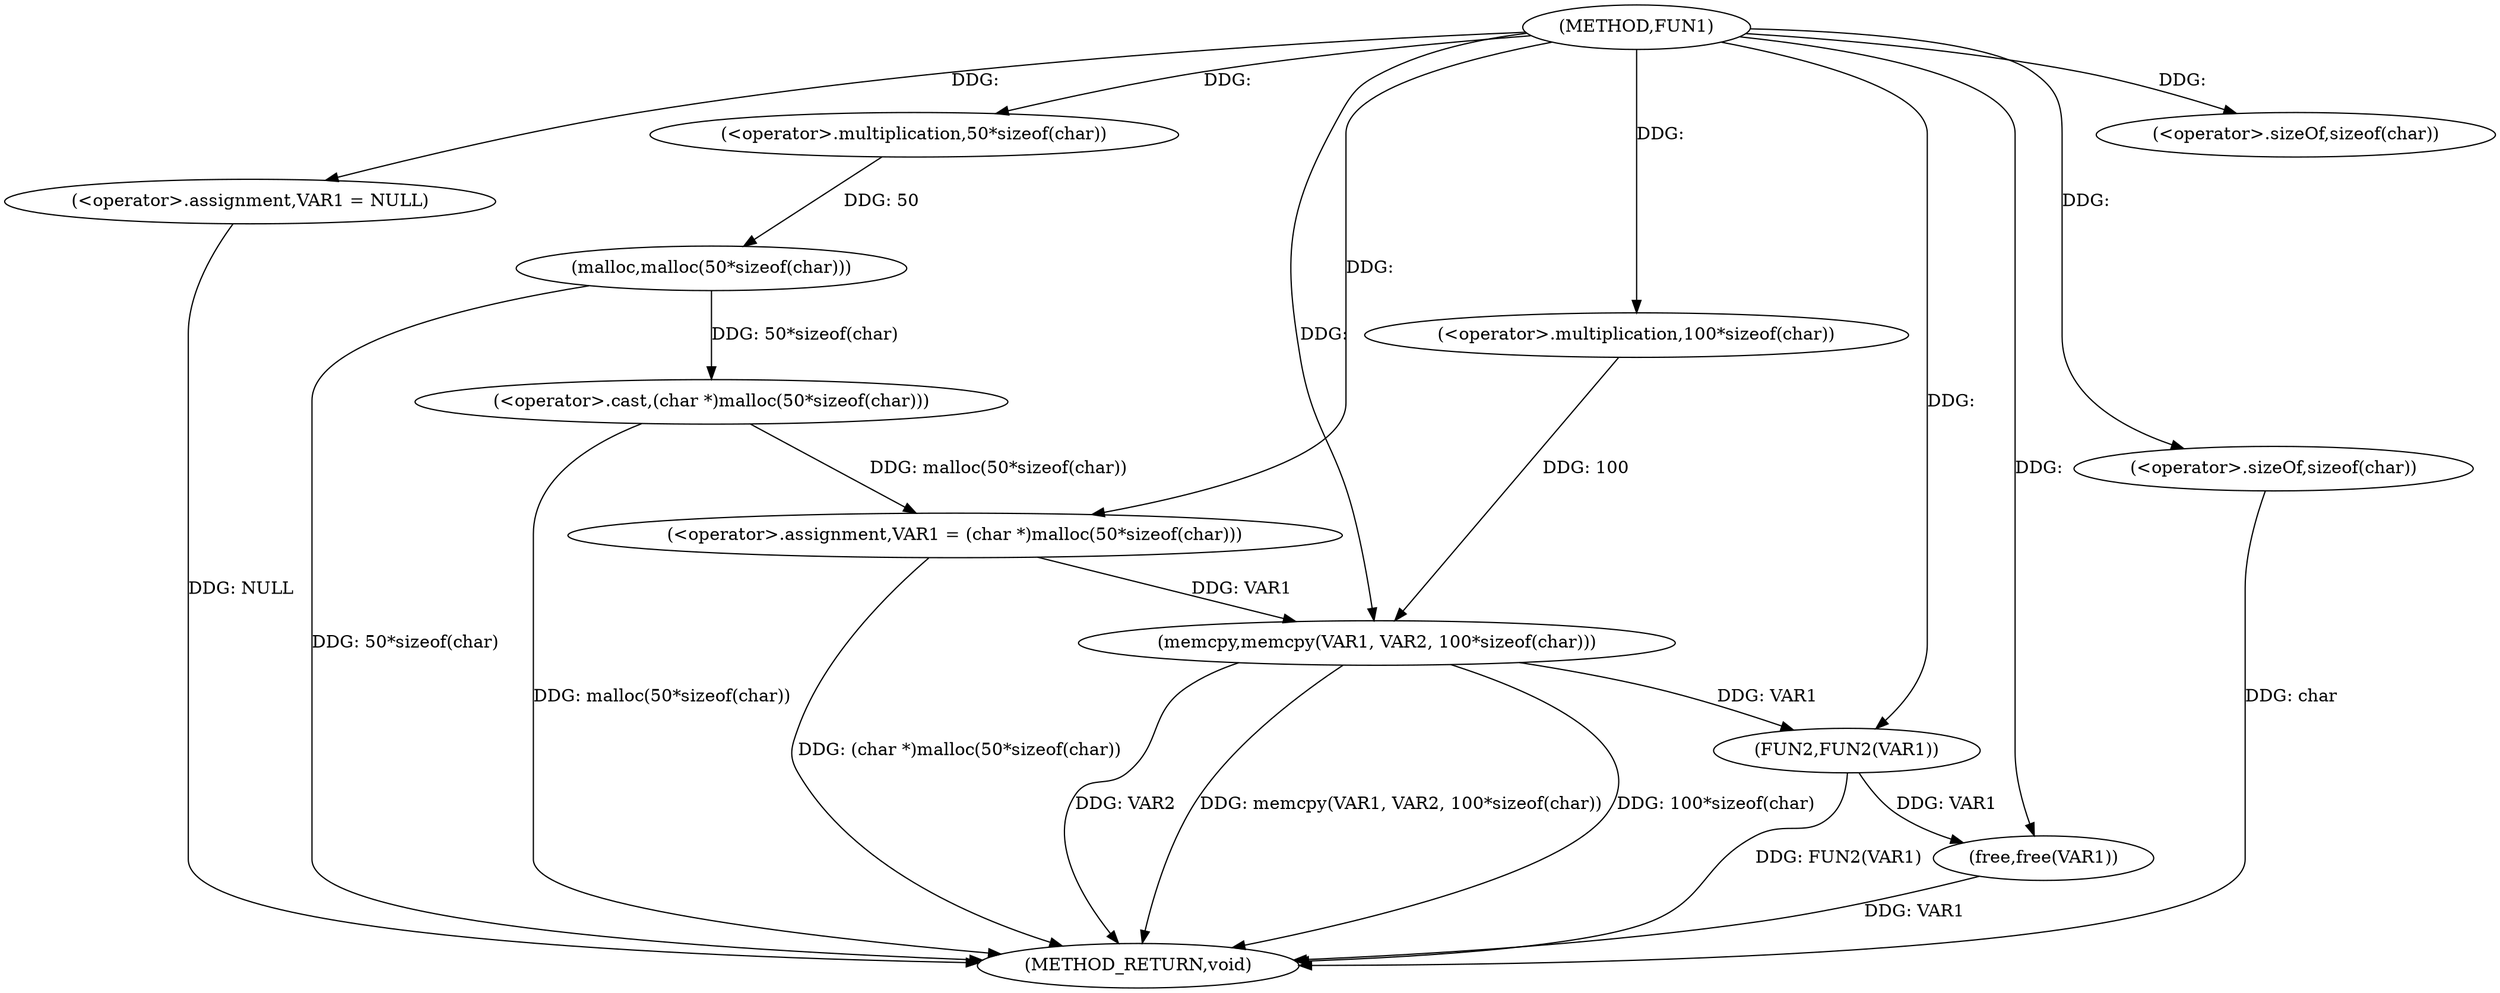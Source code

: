 digraph FUN1 {  
"1000100" [label = "(METHOD,FUN1)" ]
"1000130" [label = "(METHOD_RETURN,void)" ]
"1000103" [label = "(<operator>.assignment,VAR1 = NULL)" ]
"1000108" [label = "(<operator>.assignment,VAR1 = (char *)malloc(50*sizeof(char)))" ]
"1000110" [label = "(<operator>.cast,(char *)malloc(50*sizeof(char)))" ]
"1000112" [label = "(malloc,malloc(50*sizeof(char)))" ]
"1000113" [label = "(<operator>.multiplication,50*sizeof(char))" ]
"1000115" [label = "(<operator>.sizeOf,sizeof(char))" ]
"1000119" [label = "(memcpy,memcpy(VAR1, VAR2, 100*sizeof(char)))" ]
"1000122" [label = "(<operator>.multiplication,100*sizeof(char))" ]
"1000124" [label = "(<operator>.sizeOf,sizeof(char))" ]
"1000126" [label = "(FUN2,FUN2(VAR1))" ]
"1000128" [label = "(free,free(VAR1))" ]
  "1000126" -> "1000130"  [ label = "DDG: FUN2(VAR1)"] 
  "1000124" -> "1000130"  [ label = "DDG: char"] 
  "1000103" -> "1000130"  [ label = "DDG: NULL"] 
  "1000119" -> "1000130"  [ label = "DDG: VAR2"] 
  "1000110" -> "1000130"  [ label = "DDG: malloc(50*sizeof(char))"] 
  "1000119" -> "1000130"  [ label = "DDG: 100*sizeof(char)"] 
  "1000119" -> "1000130"  [ label = "DDG: memcpy(VAR1, VAR2, 100*sizeof(char))"] 
  "1000128" -> "1000130"  [ label = "DDG: VAR1"] 
  "1000112" -> "1000130"  [ label = "DDG: 50*sizeof(char)"] 
  "1000108" -> "1000130"  [ label = "DDG: (char *)malloc(50*sizeof(char))"] 
  "1000100" -> "1000103"  [ label = "DDG: "] 
  "1000110" -> "1000108"  [ label = "DDG: malloc(50*sizeof(char))"] 
  "1000100" -> "1000108"  [ label = "DDG: "] 
  "1000112" -> "1000110"  [ label = "DDG: 50*sizeof(char)"] 
  "1000113" -> "1000112"  [ label = "DDG: 50"] 
  "1000100" -> "1000113"  [ label = "DDG: "] 
  "1000100" -> "1000115"  [ label = "DDG: "] 
  "1000108" -> "1000119"  [ label = "DDG: VAR1"] 
  "1000100" -> "1000119"  [ label = "DDG: "] 
  "1000122" -> "1000119"  [ label = "DDG: 100"] 
  "1000100" -> "1000122"  [ label = "DDG: "] 
  "1000100" -> "1000124"  [ label = "DDG: "] 
  "1000119" -> "1000126"  [ label = "DDG: VAR1"] 
  "1000100" -> "1000126"  [ label = "DDG: "] 
  "1000126" -> "1000128"  [ label = "DDG: VAR1"] 
  "1000100" -> "1000128"  [ label = "DDG: "] 
}
